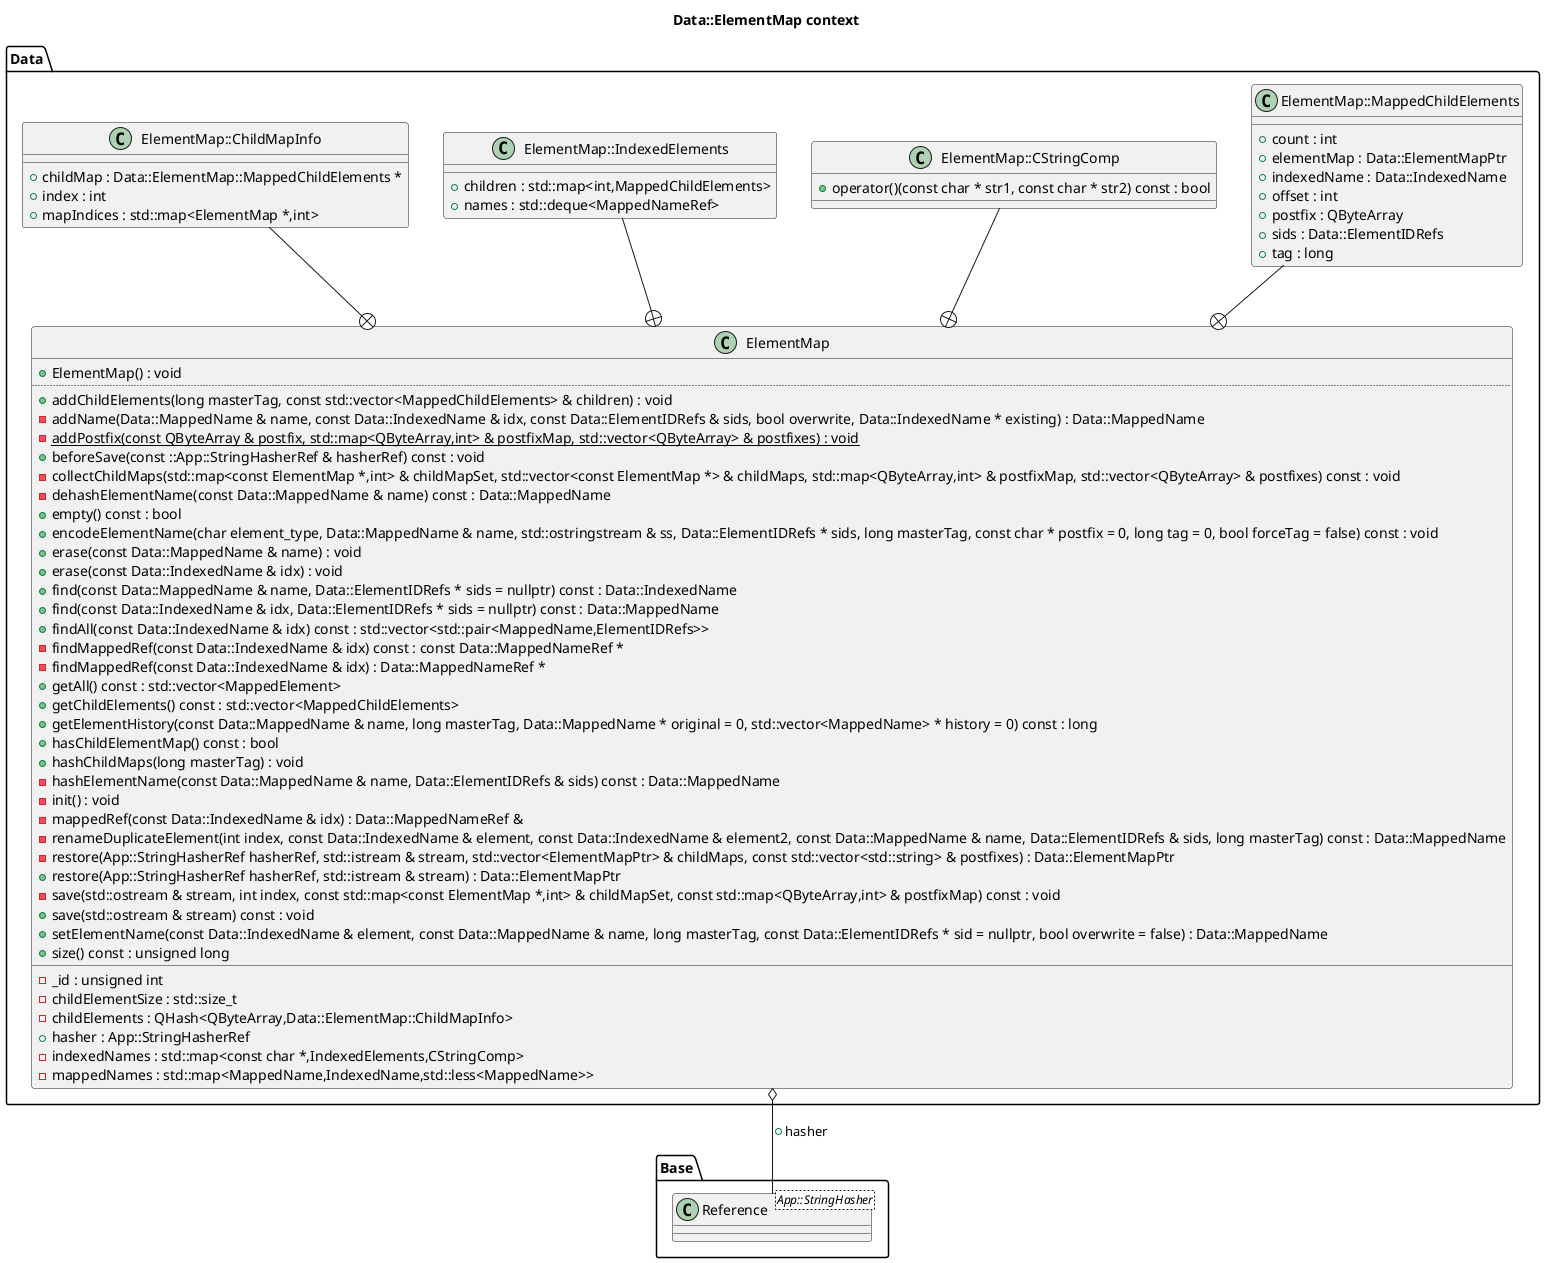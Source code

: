 @startuml
title Data::ElementMap context
package [Base] as C_0000701777446892506059 {
class "Reference<App::StringHasher>" as C_0001331318764029167146
class C_0001331318764029167146 [[https://github.com/FreeCAD/FreeCAD/blob/f6708547a9bb3f71a4aaade12109f511a72c207c/src/Base/Handle.h#L44{Reference}]] {
__
}
}
package [Data] as C_0000993002797833335293 {
class "ElementMap" as C_0000813869082752328264
class C_0000813869082752328264 [[https://github.com/FreeCAD/FreeCAD/blob/f6708547a9bb3f71a4aaade12109f511a72c207c/src/App/ElementMap.h#L56{ElementMap}]] {
+ElementMap() : void [[[https://github.com/FreeCAD/FreeCAD/blob/f6708547a9bb3f71a4aaade12109f511a72c207c/src/App/ElementMap.h#L63{ElementMap}]]]
..
+addChildElements(long masterTag, const std::vector<MappedChildElements> & children) : void [[[https://github.com/FreeCAD/FreeCAD/blob/f6708547a9bb3f71a4aaade12109f511a72c207c/src/App/ElementMap.h#L178{addChildElements}]]]
-addName(Data::MappedName & name, const Data::IndexedName & idx, const Data::ElementIDRefs & sids, bool overwrite, Data::IndexedName * existing) : Data::MappedName [[[https://github.com/FreeCAD/FreeCAD/blob/f6708547a9bb3f71a4aaade12109f511a72c207c/src/App/ElementMap.h#L216{addName}]]]
{static} -addPostfix(const QByteArray & postfix, std::map<QByteArray,int> & postfixMap, std::vector<QByteArray> & postfixes) : void [[[https://github.com/FreeCAD/FreeCAD/blob/f6708547a9bb3f71a4aaade12109f511a72c207c/src/App/ElementMap.h#L222{addPostfix}]]]
+beforeSave(const ::App::StringHasherRef & hasherRef) const : void [[[https://github.com/FreeCAD/FreeCAD/blob/f6708547a9bb3f71a4aaade12109f511a72c207c/src/App/ElementMap.h#L72{beforeSave}]]]
-collectChildMaps(std::map<const ElementMap *,int> & childMapSet, std::vector<const ElementMap *> & childMaps, std::map<QByteArray,int> & postfixMap, std::vector<QByteArray> & postfixes) const : void [[[https://github.com/FreeCAD/FreeCAD/blob/f6708547a9bb3f71a4aaade12109f511a72c207c/src/App/ElementMap.h#L248{collectChildMaps}]]]
-dehashElementName(const Data::MappedName & name) const : Data::MappedName [[[https://github.com/FreeCAD/FreeCAD/blob/f6708547a9bb3f71a4aaade12109f511a72c207c/src/App/ElementMap.h#L240{dehashElementName}]]]
+empty() const : bool [[[https://github.com/FreeCAD/FreeCAD/blob/f6708547a9bb3f71a4aaade12109f511a72c207c/src/App/ElementMap.h#L137{empty}]]]
+encodeElementName(char element_type, Data::MappedName & name, std::ostringstream & ss, Data::ElementIDRefs * sids, long masterTag, const char * postfix = 0, long tag = 0, bool forceTag = false) const : void [[[https://github.com/FreeCAD/FreeCAD/blob/f6708547a9bb3f71a4aaade12109f511a72c207c/src/App/ElementMap.h#L120{encodeElementName}]]]
+erase(const Data::MappedName & name) : void [[[https://github.com/FreeCAD/FreeCAD/blob/f6708547a9bb3f71a4aaade12109f511a72c207c/src/App/ElementMap.h#L130{erase}]]]
+erase(const Data::IndexedName & idx) : void [[[https://github.com/FreeCAD/FreeCAD/blob/f6708547a9bb3f71a4aaade12109f511a72c207c/src/App/ElementMap.h#L133{erase}]]]
+find(const Data::MappedName & name, Data::ElementIDRefs * sids = nullptr) const : Data::IndexedName [[[https://github.com/FreeCAD/FreeCAD/blob/f6708547a9bb3f71a4aaade12109f511a72c207c/src/App/ElementMap.h#L139{find}]]]
+find(const Data::IndexedName & idx, Data::ElementIDRefs * sids = nullptr) const : Data::MappedName [[[https://github.com/FreeCAD/FreeCAD/blob/f6708547a9bb3f71a4aaade12109f511a72c207c/src/App/ElementMap.h#L141{find}]]]
+findAll(const Data::IndexedName & idx) const : std::vector<std::pair<MappedName,ElementIDRefs>> [[[https://github.com/FreeCAD/FreeCAD/blob/f6708547a9bb3f71a4aaade12109f511a72c207c/src/App/ElementMap.h#L143{findAll}]]]
-findMappedRef(const Data::IndexedName & idx) const : const Data::MappedNameRef * [[[https://github.com/FreeCAD/FreeCAD/blob/f6708547a9bb3f71a4aaade12109f511a72c207c/src/App/ElementMap.h#L243{findMappedRef}]]]
-findMappedRef(const Data::IndexedName & idx) : Data::MappedNameRef * [[[https://github.com/FreeCAD/FreeCAD/blob/f6708547a9bb3f71a4aaade12109f511a72c207c/src/App/ElementMap.h#L244{findMappedRef}]]]
+getAll() const : std::vector<MappedElement> [[[https://github.com/FreeCAD/FreeCAD/blob/f6708547a9bb3f71a4aaade12109f511a72c207c/src/App/ElementMap.h#L182{getAll}]]]
+getChildElements() const : std::vector<MappedChildElements> [[[https://github.com/FreeCAD/FreeCAD/blob/f6708547a9bb3f71a4aaade12109f511a72c207c/src/App/ElementMap.h#L180{getChildElements}]]]
+getElementHistory(const Data::MappedName & name, long masterTag, Data::MappedName * original = 0, std::vector<MappedName> * history = 0) const : long [[[https://github.com/FreeCAD/FreeCAD/blob/f6708547a9bb3f71a4aaade12109f511a72c207c/src/App/ElementMap.h#L184{getElementHistory}]]]
+hasChildElementMap() const : bool [[[https://github.com/FreeCAD/FreeCAD/blob/f6708547a9bb3f71a4aaade12109f511a72c207c/src/App/ElementMap.h#L153{hasChildElementMap}]]]
+hashChildMaps(long masterTag) : void [[[https://github.com/FreeCAD/FreeCAD/blob/f6708547a9bb3f71a4aaade12109f511a72c207c/src/App/ElementMap.h#L161{hashChildMaps}]]]
-hashElementName(const Data::MappedName & name, Data::ElementIDRefs & sids) const : Data::MappedName [[[https://github.com/FreeCAD/FreeCAD/blob/f6708547a9bb3f71a4aaade12109f511a72c207c/src/App/ElementMap.h#L237{hashElementName}]]]
-init() : void [[[https://github.com/FreeCAD/FreeCAD/blob/f6708547a9bb3f71a4aaade12109f511a72c207c/src/App/ElementMap.h#L284{init}]]]
-mappedRef(const Data::IndexedName & idx) : Data::MappedNameRef & [[[https://github.com/FreeCAD/FreeCAD/blob/f6708547a9bb3f71a4aaade12109f511a72c207c/src/App/ElementMap.h#L246{mappedRef}]]]
-renameDuplicateElement(int index, const Data::IndexedName & element, const Data::IndexedName & element2, const Data::MappedName & name, Data::ElementIDRefs & sids, long masterTag) const : Data::MappedName [[[https://github.com/FreeCAD/FreeCAD/blob/f6708547a9bb3f71a4aaade12109f511a72c207c/src/App/ElementMap.h#L227{renameDuplicateElement}]]]
-restore(App::StringHasherRef hasherRef, std::istream & stream, std::vector<ElementMapPtr> & childMaps, const std::vector<std::string> & postfixes) : Data::ElementMapPtr [[[https://github.com/FreeCAD/FreeCAD/blob/f6708547a9bb3f71a4aaade12109f511a72c207c/src/App/ElementMap.h#L203{restore}]]]
+restore(App::StringHasherRef hasherRef, std::istream & stream) : Data::ElementMapPtr [[[https://github.com/FreeCAD/FreeCAD/blob/f6708547a9bb3f71a4aaade12109f511a72c207c/src/App/ElementMap.h#L86{restore}]]]
-save(std::ostream & stream, int index, const std::map<const ElementMap *,int> & childMapSet, const std::map<QByteArray,int> & postfixMap) const : void [[[https://github.com/FreeCAD/FreeCAD/blob/f6708547a9bb3f71a4aaade12109f511a72c207c/src/App/ElementMap.h#L194{save}]]]
+save(std::ostream & stream) const : void [[[https://github.com/FreeCAD/FreeCAD/blob/f6708547a9bb3f71a4aaade12109f511a72c207c/src/App/ElementMap.h#L78{save}]]]
+setElementName(const Data::IndexedName & element, const Data::MappedName & name, long masterTag, const Data::ElementIDRefs * sid = nullptr, bool overwrite = false) : Data::MappedName [[[https://github.com/FreeCAD/FreeCAD/blob/f6708547a9bb3f71a4aaade12109f511a72c207c/src/App/ElementMap.h#L107{setElementName}]]]
+size() const : unsigned long [[[https://github.com/FreeCAD/FreeCAD/blob/f6708547a9bb3f71a4aaade12109f511a72c207c/src/App/ElementMap.h#L135{size}]]]
__
-_id : unsigned int [[[https://github.com/FreeCAD/FreeCAD/blob/f6708547a9bb3f71a4aaade12109f511a72c207c/src/App/ElementMap.h#L282{_id}]]]
-childElementSize : std::size_t [[[https://github.com/FreeCAD/FreeCAD/blob/f6708547a9bb3f71a4aaade12109f511a72c207c/src/App/ElementMap.h#L280{childElementSize}]]]
-childElements : QHash<QByteArray,Data::ElementMap::ChildMapInfo> [[[https://github.com/FreeCAD/FreeCAD/blob/f6708547a9bb3f71a4aaade12109f511a72c207c/src/App/ElementMap.h#L279{childElements}]]]
+hasher : App::StringHasherRef [[[https://github.com/FreeCAD/FreeCAD/blob/f6708547a9bb3f71a4aaade12109f511a72c207c/src/App/ElementMap.h#L288{hasher}]]]
-indexedNames : std::map<const char *,IndexedElements,CStringComp> [[[https://github.com/FreeCAD/FreeCAD/blob/f6708547a9bb3f71a4aaade12109f511a72c207c/src/App/ElementMap.h#L268{indexedNames}]]]
-mappedNames : std::map<MappedName,IndexedName,std::less<MappedName>> [[[https://github.com/FreeCAD/FreeCAD/blob/f6708547a9bb3f71a4aaade12109f511a72c207c/src/App/ElementMap.h#L270{mappedNames}]]]
}
class "ElementMap::MappedChildElements" as C_0000598355840241227871
class C_0000598355840241227871 [[https://github.com/FreeCAD/FreeCAD/blob/f6708547a9bb3f71a4aaade12109f511a72c207c/src/App/ElementMap.h#L163{ElementMap##MappedChildElements}]] {
__
+count : int [[[https://github.com/FreeCAD/FreeCAD/blob/f6708547a9bb3f71a4aaade12109f511a72c207c/src/App/ElementMap.h#L166{count}]]]
+elementMap : Data::ElementMapPtr [[[https://github.com/FreeCAD/FreeCAD/blob/f6708547a9bb3f71a4aaade12109f511a72c207c/src/App/ElementMap.h#L169{elementMap}]]]
+indexedName : Data::IndexedName [[[https://github.com/FreeCAD/FreeCAD/blob/f6708547a9bb3f71a4aaade12109f511a72c207c/src/App/ElementMap.h#L165{indexedName}]]]
+offset : int [[[https://github.com/FreeCAD/FreeCAD/blob/f6708547a9bb3f71a4aaade12109f511a72c207c/src/App/ElementMap.h#L167{offset}]]]
+postfix : QByteArray [[[https://github.com/FreeCAD/FreeCAD/blob/f6708547a9bb3f71a4aaade12109f511a72c207c/src/App/ElementMap.h#L170{postfix}]]]
+sids : Data::ElementIDRefs [[[https://github.com/FreeCAD/FreeCAD/blob/f6708547a9bb3f71a4aaade12109f511a72c207c/src/App/ElementMap.h#L171{sids}]]]
+tag : long [[[https://github.com/FreeCAD/FreeCAD/blob/f6708547a9bb3f71a4aaade12109f511a72c207c/src/App/ElementMap.h#L168{tag}]]]
}
class "ElementMap::CStringComp" as C_0000747563301332696228
class C_0000747563301332696228 [[https://github.com/FreeCAD/FreeCAD/blob/f6708547a9bb3f71a4aaade12109f511a72c207c/src/App/ElementMap.h#L253{ElementMap##CStringComp}]] {
+operator()(const char * str1, const char * str2) const : bool [[[https://github.com/FreeCAD/FreeCAD/blob/f6708547a9bb3f71a4aaade12109f511a72c207c/src/App/ElementMap.h#L256{operator()}]]]
__
}
class "ElementMap::IndexedElements" as C_0002292958742651041788
class C_0002292958742651041788 [[https://github.com/FreeCAD/FreeCAD/blob/f6708547a9bb3f71a4aaade12109f511a72c207c/src/App/ElementMap.h#L262{ElementMap##IndexedElements}]] {
__
+children : std::map<int,MappedChildElements> [[[https://github.com/FreeCAD/FreeCAD/blob/f6708547a9bb3f71a4aaade12109f511a72c207c/src/App/ElementMap.h#L265{children}]]]
+names : std::deque<MappedNameRef> [[[https://github.com/FreeCAD/FreeCAD/blob/f6708547a9bb3f71a4aaade12109f511a72c207c/src/App/ElementMap.h#L264{names}]]]
}
class "ElementMap::ChildMapInfo" as C_0000333224414252893114
class C_0000333224414252893114 [[https://github.com/FreeCAD/FreeCAD/blob/f6708547a9bb3f71a4aaade12109f511a72c207c/src/App/ElementMap.h#L272{ElementMap##ChildMapInfo}]] {
__
+childMap : Data::ElementMap::MappedChildElements * [[[https://github.com/FreeCAD/FreeCAD/blob/f6708547a9bb3f71a4aaade12109f511a72c207c/src/App/ElementMap.h#L275{childMap}]]]
+index : int [[[https://github.com/FreeCAD/FreeCAD/blob/f6708547a9bb3f71a4aaade12109f511a72c207c/src/App/ElementMap.h#L274{index}]]]
+mapIndices : std::map<ElementMap *,int> [[[https://github.com/FreeCAD/FreeCAD/blob/f6708547a9bb3f71a4aaade12109f511a72c207c/src/App/ElementMap.h#L276{mapIndices}]]]
}
}
C_0000813869082752328264 o-- C_0001331318764029167146 : +hasher
C_0000598355840241227871 --+ C_0000813869082752328264
C_0000747563301332696228 --+ C_0000813869082752328264
C_0002292958742651041788 --+ C_0000813869082752328264
C_0000333224414252893114 --+ C_0000813869082752328264

'Generated with clang-uml, version 0.4.0-14-g26abb71
'LLVM version Ubuntu clang version 15.0.7
@enduml
